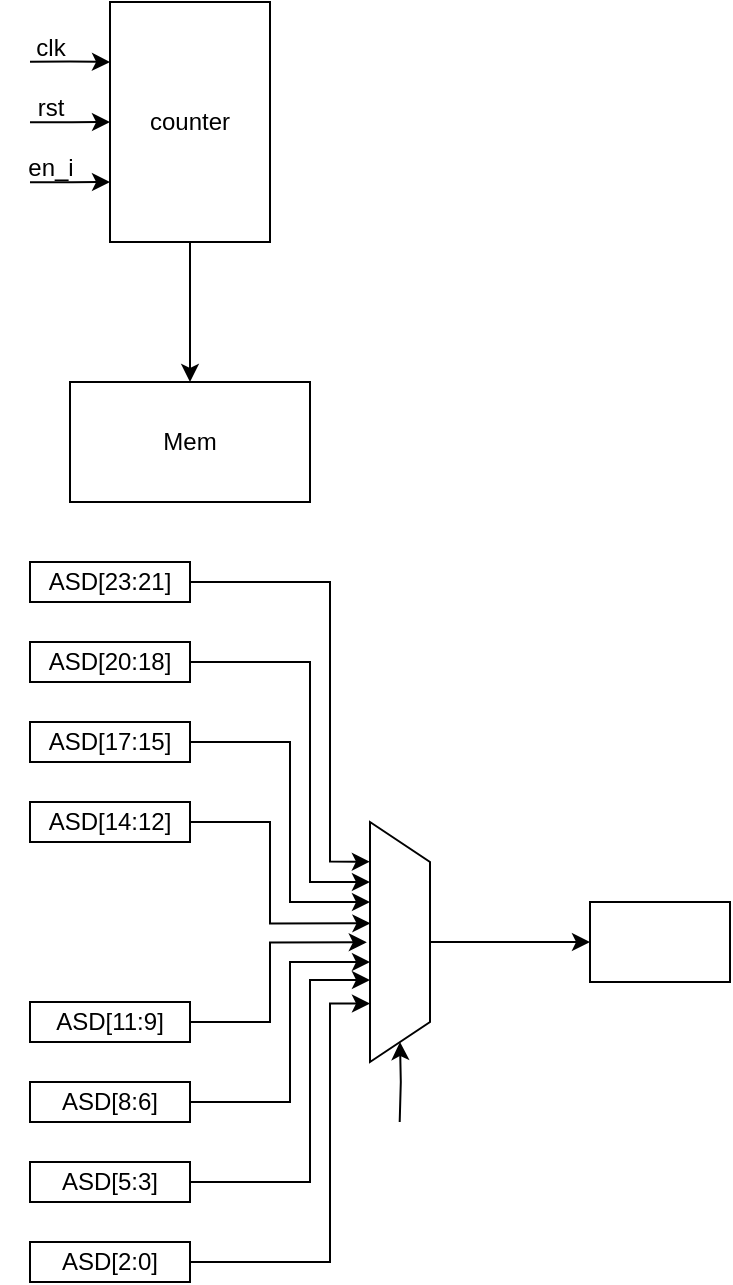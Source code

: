 <mxfile version="26.0.14">
  <diagram name="Page-1" id="e1r_IpqvcFRfxU785L7u">
    <mxGraphModel dx="707" dy="439" grid="1" gridSize="10" guides="1" tooltips="1" connect="1" arrows="1" fold="1" page="1" pageScale="1" pageWidth="850" pageHeight="1100" math="0" shadow="0">
      <root>
        <mxCell id="0" />
        <mxCell id="1" parent="0" />
        <mxCell id="SykUMGjCCT1Y783yiYZb-6" style="edgeStyle=orthogonalEdgeStyle;rounded=0;orthogonalLoop=1;jettySize=auto;html=1;exitX=0.5;exitY=1;exitDx=0;exitDy=0;entryX=0.5;entryY=1;entryDx=0;entryDy=0;" edge="1" parent="1" target="SykUMGjCCT1Y783yiYZb-1">
          <mxGeometry relative="1" as="geometry">
            <mxPoint x="280" y="220.077" as="sourcePoint" />
            <Array as="points">
              <mxPoint x="301" y="220" />
            </Array>
          </mxGeometry>
        </mxCell>
        <mxCell id="SykUMGjCCT1Y783yiYZb-7" style="edgeStyle=orthogonalEdgeStyle;rounded=0;orthogonalLoop=1;jettySize=auto;html=1;exitX=0.25;exitY=1;exitDx=0;exitDy=0;entryX=0.25;entryY=1;entryDx=0;entryDy=0;fontFamily=Helvetica;fontSize=15;fontStyle=0" edge="1" parent="1" target="SykUMGjCCT1Y783yiYZb-1">
          <mxGeometry relative="1" as="geometry">
            <mxPoint x="280.0" y="189.833" as="sourcePoint" />
            <Array as="points">
              <mxPoint x="300" y="190" />
            </Array>
          </mxGeometry>
        </mxCell>
        <mxCell id="SykUMGjCCT1Y783yiYZb-8" style="edgeStyle=orthogonalEdgeStyle;rounded=0;orthogonalLoop=1;jettySize=auto;html=1;exitX=0.75;exitY=1;exitDx=0;exitDy=0;entryX=0.75;entryY=1;entryDx=0;entryDy=0;" edge="1" parent="1" target="SykUMGjCCT1Y783yiYZb-1">
          <mxGeometry relative="1" as="geometry">
            <mxPoint x="280" y="250.095" as="sourcePoint" />
            <Array as="points">
              <mxPoint x="301" y="250" />
            </Array>
          </mxGeometry>
        </mxCell>
        <mxCell id="SykUMGjCCT1Y783yiYZb-18" style="edgeStyle=orthogonalEdgeStyle;rounded=0;orthogonalLoop=1;jettySize=auto;html=1;exitX=1;exitY=0.5;exitDx=0;exitDy=0;entryX=0.5;entryY=0;entryDx=0;entryDy=0;" edge="1" parent="1" source="SykUMGjCCT1Y783yiYZb-1" target="SykUMGjCCT1Y783yiYZb-17">
          <mxGeometry relative="1" as="geometry" />
        </mxCell>
        <mxCell id="SykUMGjCCT1Y783yiYZb-1" value="counter" style="rounded=0;whiteSpace=wrap;html=1;direction=south;" vertex="1" parent="1">
          <mxGeometry x="320" y="160" width="80" height="120" as="geometry" />
        </mxCell>
        <mxCell id="SykUMGjCCT1Y783yiYZb-14" value="clk" style="text;html=1;align=center;verticalAlign=middle;resizable=0;points=[];autosize=1;strokeColor=none;fillColor=none;" vertex="1" parent="1">
          <mxGeometry x="270" y="168" width="40" height="30" as="geometry" />
        </mxCell>
        <mxCell id="SykUMGjCCT1Y783yiYZb-15" value="rst" style="text;html=1;align=center;verticalAlign=middle;resizable=0;points=[];autosize=1;strokeColor=none;fillColor=none;" vertex="1" parent="1">
          <mxGeometry x="270" y="198" width="40" height="30" as="geometry" />
        </mxCell>
        <mxCell id="SykUMGjCCT1Y783yiYZb-16" value="en_i" style="text;html=1;align=center;verticalAlign=middle;resizable=0;points=[];autosize=1;strokeColor=none;fillColor=none;" vertex="1" parent="1">
          <mxGeometry x="265" y="228" width="50" height="30" as="geometry" />
        </mxCell>
        <mxCell id="SykUMGjCCT1Y783yiYZb-17" value="Mem" style="rounded=0;whiteSpace=wrap;html=1;" vertex="1" parent="1">
          <mxGeometry x="300" y="350" width="120" height="60" as="geometry" />
        </mxCell>
        <mxCell id="SykUMGjCCT1Y783yiYZb-19" value="ASD[23:21]" style="rounded=0;whiteSpace=wrap;html=1;" vertex="1" parent="1">
          <mxGeometry x="280" y="440" width="80" height="20" as="geometry" />
        </mxCell>
        <mxCell id="SykUMGjCCT1Y783yiYZb-38" style="edgeStyle=orthogonalEdgeStyle;rounded=0;orthogonalLoop=1;jettySize=auto;html=1;exitX=1;exitY=0.5;exitDx=0;exitDy=0;entryX=0.167;entryY=1.001;entryDx=0;entryDy=0;entryPerimeter=0;" edge="1" parent="1" source="SykUMGjCCT1Y783yiYZb-21">
          <mxGeometry relative="1" as="geometry">
            <mxPoint x="449.97" y="600.04" as="targetPoint" />
            <mxPoint x="364.2" y="550" as="sourcePoint" />
            <Array as="points">
              <mxPoint x="420" y="490" />
              <mxPoint x="420" y="600" />
            </Array>
          </mxGeometry>
        </mxCell>
        <mxCell id="SykUMGjCCT1Y783yiYZb-21" value="ASD[20:18]" style="rounded=0;whiteSpace=wrap;html=1;" vertex="1" parent="1">
          <mxGeometry x="280" y="480" width="80" height="20" as="geometry" />
        </mxCell>
        <mxCell id="SykUMGjCCT1Y783yiYZb-23" value="ASD[17:15]" style="rounded=0;whiteSpace=wrap;html=1;" vertex="1" parent="1">
          <mxGeometry x="280" y="520" width="80" height="20" as="geometry" />
        </mxCell>
        <mxCell id="SykUMGjCCT1Y783yiYZb-24" value="ASD[14:12]" style="rounded=0;whiteSpace=wrap;html=1;" vertex="1" parent="1">
          <mxGeometry x="280" y="560" width="80" height="20" as="geometry" />
        </mxCell>
        <mxCell id="SykUMGjCCT1Y783yiYZb-30" value="ASD[11:9]" style="rounded=0;whiteSpace=wrap;html=1;" vertex="1" parent="1">
          <mxGeometry x="280" y="660" width="80" height="20" as="geometry" />
        </mxCell>
        <mxCell id="SykUMGjCCT1Y783yiYZb-43" style="edgeStyle=orthogonalEdgeStyle;rounded=0;orthogonalLoop=1;jettySize=auto;html=1;exitX=1;exitY=0.5;exitDx=0;exitDy=0;entryX=0.5;entryY=1;entryDx=0;entryDy=0;" edge="1" parent="1" source="SykUMGjCCT1Y783yiYZb-31">
          <mxGeometry relative="1" as="geometry">
            <mxPoint x="450" y="640" as="targetPoint" />
            <Array as="points">
              <mxPoint x="410" y="710" />
              <mxPoint x="410" y="640" />
            </Array>
          </mxGeometry>
        </mxCell>
        <mxCell id="SykUMGjCCT1Y783yiYZb-31" value="ASD[8:6]" style="rounded=0;whiteSpace=wrap;html=1;" vertex="1" parent="1">
          <mxGeometry x="280" y="700" width="80" height="20" as="geometry" />
        </mxCell>
        <mxCell id="SykUMGjCCT1Y783yiYZb-32" value="ASD[5:3]" style="rounded=0;whiteSpace=wrap;html=1;" vertex="1" parent="1">
          <mxGeometry x="280" y="740" width="80" height="20" as="geometry" />
        </mxCell>
        <mxCell id="SykUMGjCCT1Y783yiYZb-33" value="ASD[2:0]" style="rounded=0;whiteSpace=wrap;html=1;" vertex="1" parent="1">
          <mxGeometry x="280" y="780" width="80" height="20" as="geometry" />
        </mxCell>
        <mxCell id="SykUMGjCCT1Y783yiYZb-36" style="edgeStyle=orthogonalEdgeStyle;rounded=0;orthogonalLoop=1;jettySize=auto;html=1;exitX=1;exitY=0.5;exitDx=0;exitDy=0;entryX=0.082;entryY=1.002;entryDx=0;entryDy=0;entryPerimeter=0;" edge="1" parent="1" source="SykUMGjCCT1Y783yiYZb-19">
          <mxGeometry relative="1" as="geometry">
            <mxPoint x="449.94" y="589.84" as="targetPoint" />
            <Array as="points">
              <mxPoint x="430" y="450" />
              <mxPoint x="430" y="590" />
            </Array>
          </mxGeometry>
        </mxCell>
        <mxCell id="SykUMGjCCT1Y783yiYZb-39" style="edgeStyle=orthogonalEdgeStyle;rounded=0;orthogonalLoop=1;jettySize=auto;html=1;exitX=1;exitY=0.5;exitDx=0;exitDy=0;entryX=0.25;entryY=1;entryDx=0;entryDy=0;" edge="1" parent="1" source="SykUMGjCCT1Y783yiYZb-23">
          <mxGeometry relative="1" as="geometry">
            <mxPoint x="450" y="610" as="targetPoint" />
            <Array as="points">
              <mxPoint x="410" y="530" />
              <mxPoint x="410" y="610" />
            </Array>
          </mxGeometry>
        </mxCell>
        <mxCell id="SykUMGjCCT1Y783yiYZb-40" style="edgeStyle=orthogonalEdgeStyle;rounded=0;orthogonalLoop=1;jettySize=auto;html=1;exitX=1;exitY=0.5;exitDx=0;exitDy=0;entryX=0.339;entryY=0.993;entryDx=0;entryDy=0;entryPerimeter=0;" edge="1" parent="1" source="SykUMGjCCT1Y783yiYZb-24">
          <mxGeometry relative="1" as="geometry">
            <mxPoint x="450.21" y="620.68" as="targetPoint" />
            <Array as="points">
              <mxPoint x="400" y="570" />
              <mxPoint x="400" y="621" />
            </Array>
          </mxGeometry>
        </mxCell>
        <mxCell id="SykUMGjCCT1Y783yiYZb-42" style="edgeStyle=orthogonalEdgeStyle;rounded=0;orthogonalLoop=1;jettySize=auto;html=1;exitX=1;exitY=0.5;exitDx=0;exitDy=0;entryX=0.418;entryY=1.053;entryDx=0;entryDy=0;entryPerimeter=0;" edge="1" parent="1" source="SykUMGjCCT1Y783yiYZb-30">
          <mxGeometry relative="1" as="geometry">
            <mxPoint x="448.41" y="630.16" as="targetPoint" />
            <Array as="points">
              <mxPoint x="400" y="670" />
              <mxPoint x="400" y="630" />
            </Array>
          </mxGeometry>
        </mxCell>
        <mxCell id="SykUMGjCCT1Y783yiYZb-44" style="edgeStyle=orthogonalEdgeStyle;rounded=0;orthogonalLoop=1;jettySize=auto;html=1;exitX=1;exitY=0.5;exitDx=0;exitDy=0;entryX=0.575;entryY=1;entryDx=0;entryDy=0;entryPerimeter=0;" edge="1" parent="1" source="SykUMGjCCT1Y783yiYZb-32">
          <mxGeometry relative="1" as="geometry">
            <mxPoint x="450" y="649" as="targetPoint" />
            <Array as="points">
              <mxPoint x="420" y="750" />
              <mxPoint x="420" y="649" />
            </Array>
          </mxGeometry>
        </mxCell>
        <mxCell id="SykUMGjCCT1Y783yiYZb-45" style="edgeStyle=orthogonalEdgeStyle;rounded=0;orthogonalLoop=1;jettySize=auto;html=1;exitX=1;exitY=0.5;exitDx=0;exitDy=0;entryX=0.673;entryY=1;entryDx=0;entryDy=0;entryPerimeter=0;" edge="1" parent="1" source="SykUMGjCCT1Y783yiYZb-33">
          <mxGeometry relative="1" as="geometry">
            <mxPoint x="450" y="660.76" as="targetPoint" />
            <Array as="points">
              <mxPoint x="430" y="790" />
              <mxPoint x="430" y="661" />
            </Array>
          </mxGeometry>
        </mxCell>
        <mxCell id="SykUMGjCCT1Y783yiYZb-49" style="edgeStyle=orthogonalEdgeStyle;rounded=0;orthogonalLoop=1;jettySize=auto;html=1;exitX=1;exitY=0.5;exitDx=0;exitDy=0;entryX=1;entryY=0.5;entryDx=0;entryDy=0;" edge="1" parent="1" target="SykUMGjCCT1Y783yiYZb-48">
          <mxGeometry relative="1" as="geometry">
            <mxPoint x="464.852" y="720" as="sourcePoint" />
          </mxGeometry>
        </mxCell>
        <mxCell id="SykUMGjCCT1Y783yiYZb-50" style="edgeStyle=orthogonalEdgeStyle;rounded=0;orthogonalLoop=1;jettySize=auto;html=1;exitX=0.5;exitY=0;exitDx=0;exitDy=0;" edge="1" parent="1" source="SykUMGjCCT1Y783yiYZb-48" target="SykUMGjCCT1Y783yiYZb-51">
          <mxGeometry relative="1" as="geometry">
            <mxPoint x="520" y="629.889" as="targetPoint" />
          </mxGeometry>
        </mxCell>
        <mxCell id="SykUMGjCCT1Y783yiYZb-48" value="" style="shape=trapezoid;perimeter=trapezoidPerimeter;whiteSpace=wrap;html=1;fixedSize=1;direction=south;" vertex="1" parent="1">
          <mxGeometry x="450" y="570" width="30" height="120" as="geometry" />
        </mxCell>
        <mxCell id="SykUMGjCCT1Y783yiYZb-51" value="" style="rounded=0;whiteSpace=wrap;html=1;" vertex="1" parent="1">
          <mxGeometry x="560" y="610" width="70" height="40" as="geometry" />
        </mxCell>
      </root>
    </mxGraphModel>
  </diagram>
</mxfile>
